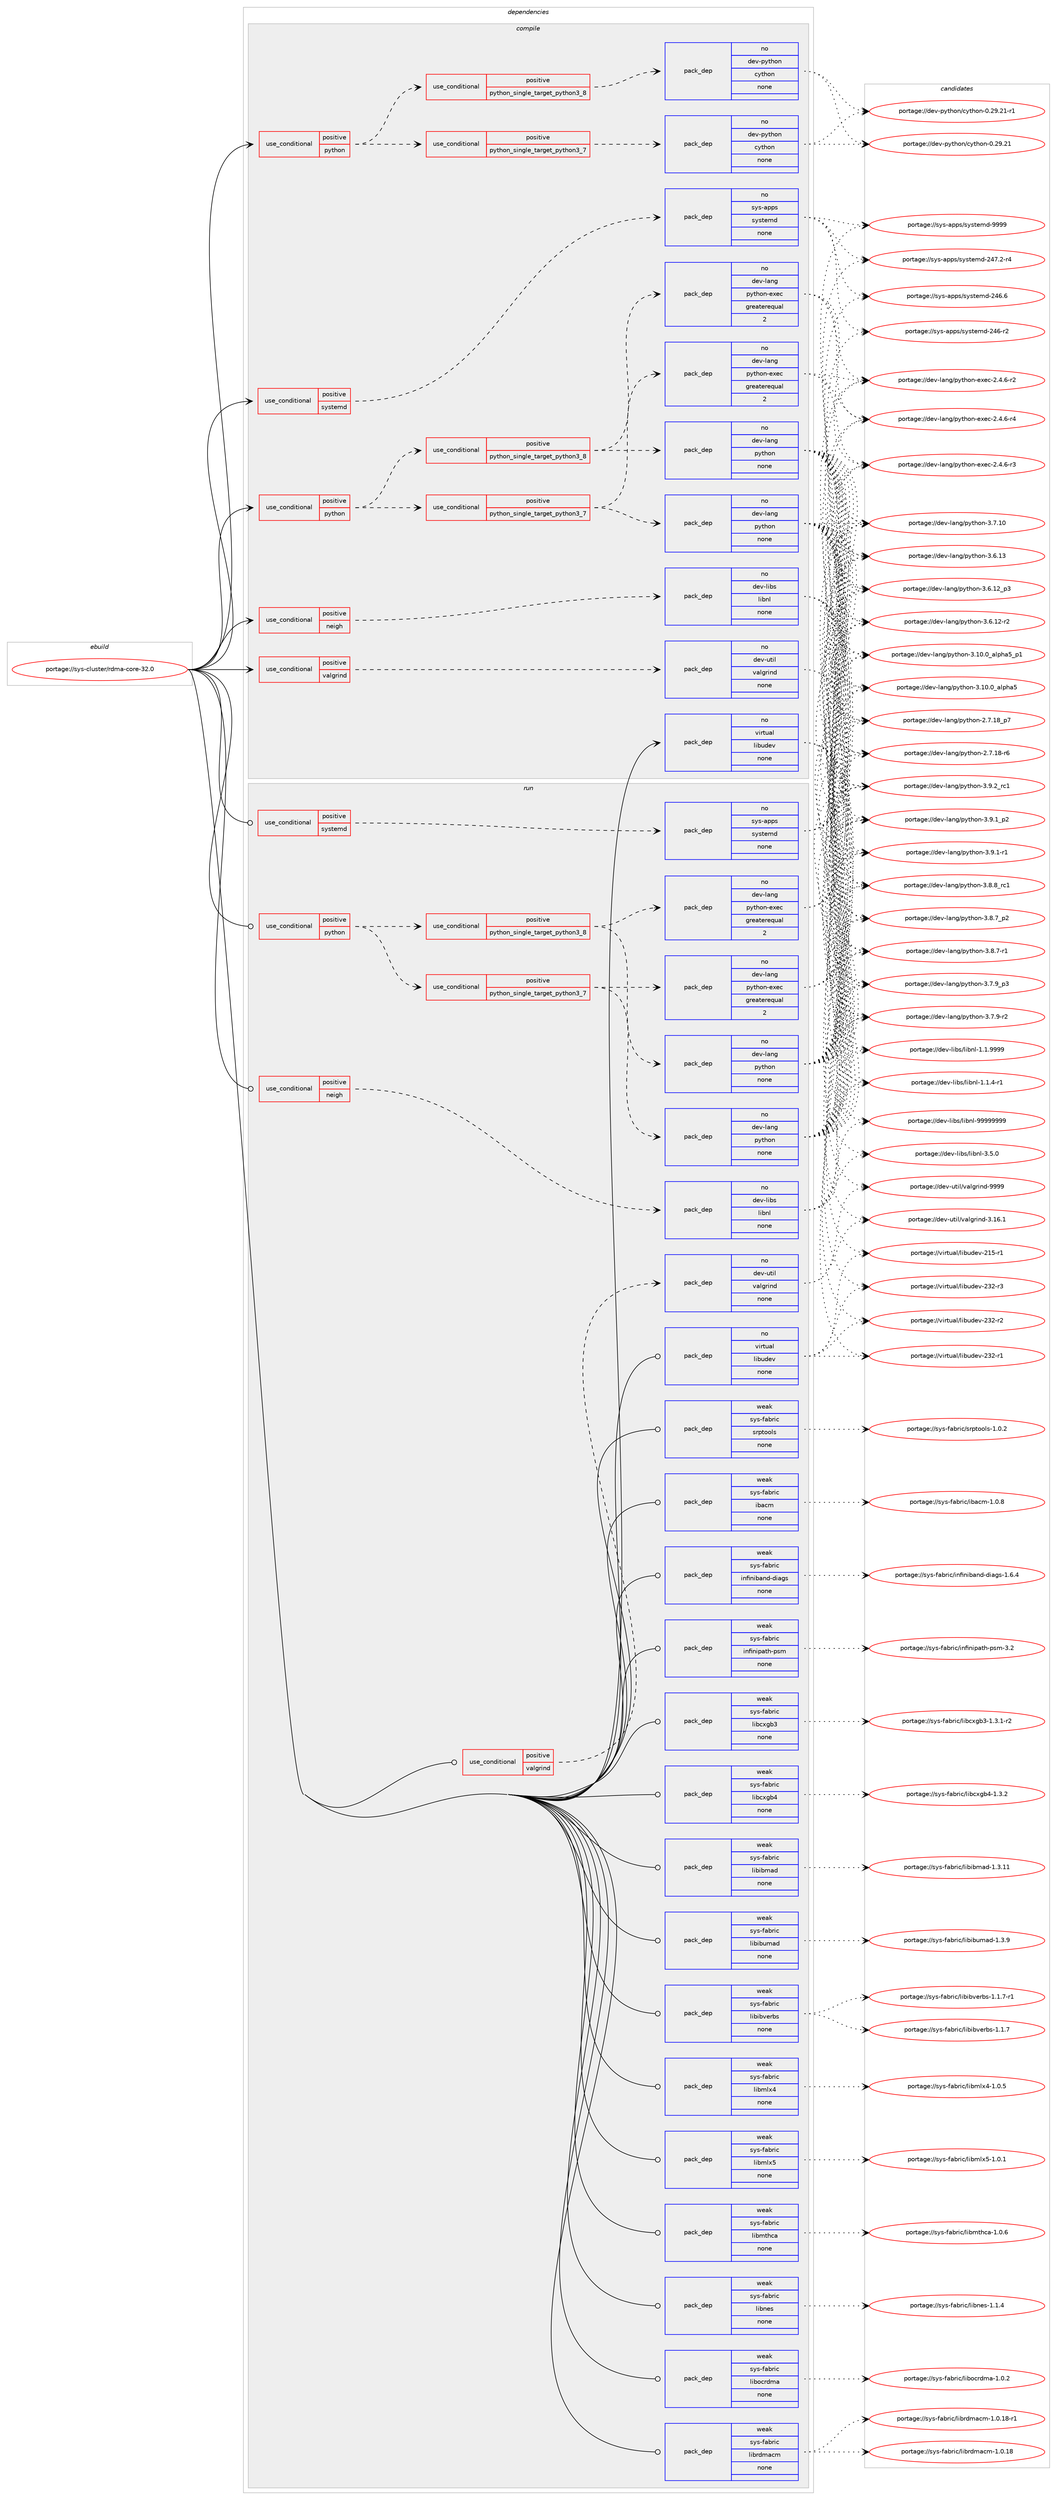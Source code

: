 digraph prolog {

# *************
# Graph options
# *************

newrank=true;
concentrate=true;
compound=true;
graph [rankdir=LR,fontname=Helvetica,fontsize=10,ranksep=1.5];#, ranksep=2.5, nodesep=0.2];
edge  [arrowhead=vee];
node  [fontname=Helvetica,fontsize=10];

# **********
# The ebuild
# **********

subgraph cluster_leftcol {
color=gray;
rank=same;
label=<<i>ebuild</i>>;
id [label="portage://sys-cluster/rdma-core-32.0", color=red, width=4, href="../sys-cluster/rdma-core-32.0.svg"];
}

# ****************
# The dependencies
# ****************

subgraph cluster_midcol {
color=gray;
label=<<i>dependencies</i>>;
subgraph cluster_compile {
fillcolor="#eeeeee";
style=filled;
label=<<i>compile</i>>;
subgraph cond1858 {
dependency6808 [label=<<TABLE BORDER="0" CELLBORDER="1" CELLSPACING="0" CELLPADDING="4"><TR><TD ROWSPAN="3" CELLPADDING="10">use_conditional</TD></TR><TR><TD>positive</TD></TR><TR><TD>neigh</TD></TR></TABLE>>, shape=none, color=red];
subgraph pack4874 {
dependency6809 [label=<<TABLE BORDER="0" CELLBORDER="1" CELLSPACING="0" CELLPADDING="4" WIDTH="220"><TR><TD ROWSPAN="6" CELLPADDING="30">pack_dep</TD></TR><TR><TD WIDTH="110">no</TD></TR><TR><TD>dev-libs</TD></TR><TR><TD>libnl</TD></TR><TR><TD>none</TD></TR><TR><TD></TD></TR></TABLE>>, shape=none, color=blue];
}
dependency6808:e -> dependency6809:w [weight=20,style="dashed",arrowhead="vee"];
}
id:e -> dependency6808:w [weight=20,style="solid",arrowhead="vee"];
subgraph cond1859 {
dependency6810 [label=<<TABLE BORDER="0" CELLBORDER="1" CELLSPACING="0" CELLPADDING="4"><TR><TD ROWSPAN="3" CELLPADDING="10">use_conditional</TD></TR><TR><TD>positive</TD></TR><TR><TD>python</TD></TR></TABLE>>, shape=none, color=red];
subgraph cond1860 {
dependency6811 [label=<<TABLE BORDER="0" CELLBORDER="1" CELLSPACING="0" CELLPADDING="4"><TR><TD ROWSPAN="3" CELLPADDING="10">use_conditional</TD></TR><TR><TD>positive</TD></TR><TR><TD>python_single_target_python3_7</TD></TR></TABLE>>, shape=none, color=red];
subgraph pack4875 {
dependency6812 [label=<<TABLE BORDER="0" CELLBORDER="1" CELLSPACING="0" CELLPADDING="4" WIDTH="220"><TR><TD ROWSPAN="6" CELLPADDING="30">pack_dep</TD></TR><TR><TD WIDTH="110">no</TD></TR><TR><TD>dev-lang</TD></TR><TR><TD>python</TD></TR><TR><TD>none</TD></TR><TR><TD></TD></TR></TABLE>>, shape=none, color=blue];
}
dependency6811:e -> dependency6812:w [weight=20,style="dashed",arrowhead="vee"];
subgraph pack4876 {
dependency6813 [label=<<TABLE BORDER="0" CELLBORDER="1" CELLSPACING="0" CELLPADDING="4" WIDTH="220"><TR><TD ROWSPAN="6" CELLPADDING="30">pack_dep</TD></TR><TR><TD WIDTH="110">no</TD></TR><TR><TD>dev-lang</TD></TR><TR><TD>python-exec</TD></TR><TR><TD>greaterequal</TD></TR><TR><TD>2</TD></TR></TABLE>>, shape=none, color=blue];
}
dependency6811:e -> dependency6813:w [weight=20,style="dashed",arrowhead="vee"];
}
dependency6810:e -> dependency6811:w [weight=20,style="dashed",arrowhead="vee"];
subgraph cond1861 {
dependency6814 [label=<<TABLE BORDER="0" CELLBORDER="1" CELLSPACING="0" CELLPADDING="4"><TR><TD ROWSPAN="3" CELLPADDING="10">use_conditional</TD></TR><TR><TD>positive</TD></TR><TR><TD>python_single_target_python3_8</TD></TR></TABLE>>, shape=none, color=red];
subgraph pack4877 {
dependency6815 [label=<<TABLE BORDER="0" CELLBORDER="1" CELLSPACING="0" CELLPADDING="4" WIDTH="220"><TR><TD ROWSPAN="6" CELLPADDING="30">pack_dep</TD></TR><TR><TD WIDTH="110">no</TD></TR><TR><TD>dev-lang</TD></TR><TR><TD>python</TD></TR><TR><TD>none</TD></TR><TR><TD></TD></TR></TABLE>>, shape=none, color=blue];
}
dependency6814:e -> dependency6815:w [weight=20,style="dashed",arrowhead="vee"];
subgraph pack4878 {
dependency6816 [label=<<TABLE BORDER="0" CELLBORDER="1" CELLSPACING="0" CELLPADDING="4" WIDTH="220"><TR><TD ROWSPAN="6" CELLPADDING="30">pack_dep</TD></TR><TR><TD WIDTH="110">no</TD></TR><TR><TD>dev-lang</TD></TR><TR><TD>python-exec</TD></TR><TR><TD>greaterequal</TD></TR><TR><TD>2</TD></TR></TABLE>>, shape=none, color=blue];
}
dependency6814:e -> dependency6816:w [weight=20,style="dashed",arrowhead="vee"];
}
dependency6810:e -> dependency6814:w [weight=20,style="dashed",arrowhead="vee"];
}
id:e -> dependency6810:w [weight=20,style="solid",arrowhead="vee"];
subgraph cond1862 {
dependency6817 [label=<<TABLE BORDER="0" CELLBORDER="1" CELLSPACING="0" CELLPADDING="4"><TR><TD ROWSPAN="3" CELLPADDING="10">use_conditional</TD></TR><TR><TD>positive</TD></TR><TR><TD>python</TD></TR></TABLE>>, shape=none, color=red];
subgraph cond1863 {
dependency6818 [label=<<TABLE BORDER="0" CELLBORDER="1" CELLSPACING="0" CELLPADDING="4"><TR><TD ROWSPAN="3" CELLPADDING="10">use_conditional</TD></TR><TR><TD>positive</TD></TR><TR><TD>python_single_target_python3_7</TD></TR></TABLE>>, shape=none, color=red];
subgraph pack4879 {
dependency6819 [label=<<TABLE BORDER="0" CELLBORDER="1" CELLSPACING="0" CELLPADDING="4" WIDTH="220"><TR><TD ROWSPAN="6" CELLPADDING="30">pack_dep</TD></TR><TR><TD WIDTH="110">no</TD></TR><TR><TD>dev-python</TD></TR><TR><TD>cython</TD></TR><TR><TD>none</TD></TR><TR><TD></TD></TR></TABLE>>, shape=none, color=blue];
}
dependency6818:e -> dependency6819:w [weight=20,style="dashed",arrowhead="vee"];
}
dependency6817:e -> dependency6818:w [weight=20,style="dashed",arrowhead="vee"];
subgraph cond1864 {
dependency6820 [label=<<TABLE BORDER="0" CELLBORDER="1" CELLSPACING="0" CELLPADDING="4"><TR><TD ROWSPAN="3" CELLPADDING="10">use_conditional</TD></TR><TR><TD>positive</TD></TR><TR><TD>python_single_target_python3_8</TD></TR></TABLE>>, shape=none, color=red];
subgraph pack4880 {
dependency6821 [label=<<TABLE BORDER="0" CELLBORDER="1" CELLSPACING="0" CELLPADDING="4" WIDTH="220"><TR><TD ROWSPAN="6" CELLPADDING="30">pack_dep</TD></TR><TR><TD WIDTH="110">no</TD></TR><TR><TD>dev-python</TD></TR><TR><TD>cython</TD></TR><TR><TD>none</TD></TR><TR><TD></TD></TR></TABLE>>, shape=none, color=blue];
}
dependency6820:e -> dependency6821:w [weight=20,style="dashed",arrowhead="vee"];
}
dependency6817:e -> dependency6820:w [weight=20,style="dashed",arrowhead="vee"];
}
id:e -> dependency6817:w [weight=20,style="solid",arrowhead="vee"];
subgraph cond1865 {
dependency6822 [label=<<TABLE BORDER="0" CELLBORDER="1" CELLSPACING="0" CELLPADDING="4"><TR><TD ROWSPAN="3" CELLPADDING="10">use_conditional</TD></TR><TR><TD>positive</TD></TR><TR><TD>systemd</TD></TR></TABLE>>, shape=none, color=red];
subgraph pack4881 {
dependency6823 [label=<<TABLE BORDER="0" CELLBORDER="1" CELLSPACING="0" CELLPADDING="4" WIDTH="220"><TR><TD ROWSPAN="6" CELLPADDING="30">pack_dep</TD></TR><TR><TD WIDTH="110">no</TD></TR><TR><TD>sys-apps</TD></TR><TR><TD>systemd</TD></TR><TR><TD>none</TD></TR><TR><TD></TD></TR></TABLE>>, shape=none, color=blue];
}
dependency6822:e -> dependency6823:w [weight=20,style="dashed",arrowhead="vee"];
}
id:e -> dependency6822:w [weight=20,style="solid",arrowhead="vee"];
subgraph cond1866 {
dependency6824 [label=<<TABLE BORDER="0" CELLBORDER="1" CELLSPACING="0" CELLPADDING="4"><TR><TD ROWSPAN="3" CELLPADDING="10">use_conditional</TD></TR><TR><TD>positive</TD></TR><TR><TD>valgrind</TD></TR></TABLE>>, shape=none, color=red];
subgraph pack4882 {
dependency6825 [label=<<TABLE BORDER="0" CELLBORDER="1" CELLSPACING="0" CELLPADDING="4" WIDTH="220"><TR><TD ROWSPAN="6" CELLPADDING="30">pack_dep</TD></TR><TR><TD WIDTH="110">no</TD></TR><TR><TD>dev-util</TD></TR><TR><TD>valgrind</TD></TR><TR><TD>none</TD></TR><TR><TD></TD></TR></TABLE>>, shape=none, color=blue];
}
dependency6824:e -> dependency6825:w [weight=20,style="dashed",arrowhead="vee"];
}
id:e -> dependency6824:w [weight=20,style="solid",arrowhead="vee"];
subgraph pack4883 {
dependency6826 [label=<<TABLE BORDER="0" CELLBORDER="1" CELLSPACING="0" CELLPADDING="4" WIDTH="220"><TR><TD ROWSPAN="6" CELLPADDING="30">pack_dep</TD></TR><TR><TD WIDTH="110">no</TD></TR><TR><TD>virtual</TD></TR><TR><TD>libudev</TD></TR><TR><TD>none</TD></TR><TR><TD></TD></TR></TABLE>>, shape=none, color=blue];
}
id:e -> dependency6826:w [weight=20,style="solid",arrowhead="vee"];
}
subgraph cluster_compileandrun {
fillcolor="#eeeeee";
style=filled;
label=<<i>compile and run</i>>;
}
subgraph cluster_run {
fillcolor="#eeeeee";
style=filled;
label=<<i>run</i>>;
subgraph cond1867 {
dependency6827 [label=<<TABLE BORDER="0" CELLBORDER="1" CELLSPACING="0" CELLPADDING="4"><TR><TD ROWSPAN="3" CELLPADDING="10">use_conditional</TD></TR><TR><TD>positive</TD></TR><TR><TD>neigh</TD></TR></TABLE>>, shape=none, color=red];
subgraph pack4884 {
dependency6828 [label=<<TABLE BORDER="0" CELLBORDER="1" CELLSPACING="0" CELLPADDING="4" WIDTH="220"><TR><TD ROWSPAN="6" CELLPADDING="30">pack_dep</TD></TR><TR><TD WIDTH="110">no</TD></TR><TR><TD>dev-libs</TD></TR><TR><TD>libnl</TD></TR><TR><TD>none</TD></TR><TR><TD></TD></TR></TABLE>>, shape=none, color=blue];
}
dependency6827:e -> dependency6828:w [weight=20,style="dashed",arrowhead="vee"];
}
id:e -> dependency6827:w [weight=20,style="solid",arrowhead="odot"];
subgraph cond1868 {
dependency6829 [label=<<TABLE BORDER="0" CELLBORDER="1" CELLSPACING="0" CELLPADDING="4"><TR><TD ROWSPAN="3" CELLPADDING="10">use_conditional</TD></TR><TR><TD>positive</TD></TR><TR><TD>python</TD></TR></TABLE>>, shape=none, color=red];
subgraph cond1869 {
dependency6830 [label=<<TABLE BORDER="0" CELLBORDER="1" CELLSPACING="0" CELLPADDING="4"><TR><TD ROWSPAN="3" CELLPADDING="10">use_conditional</TD></TR><TR><TD>positive</TD></TR><TR><TD>python_single_target_python3_7</TD></TR></TABLE>>, shape=none, color=red];
subgraph pack4885 {
dependency6831 [label=<<TABLE BORDER="0" CELLBORDER="1" CELLSPACING="0" CELLPADDING="4" WIDTH="220"><TR><TD ROWSPAN="6" CELLPADDING="30">pack_dep</TD></TR><TR><TD WIDTH="110">no</TD></TR><TR><TD>dev-lang</TD></TR><TR><TD>python</TD></TR><TR><TD>none</TD></TR><TR><TD></TD></TR></TABLE>>, shape=none, color=blue];
}
dependency6830:e -> dependency6831:w [weight=20,style="dashed",arrowhead="vee"];
subgraph pack4886 {
dependency6832 [label=<<TABLE BORDER="0" CELLBORDER="1" CELLSPACING="0" CELLPADDING="4" WIDTH="220"><TR><TD ROWSPAN="6" CELLPADDING="30">pack_dep</TD></TR><TR><TD WIDTH="110">no</TD></TR><TR><TD>dev-lang</TD></TR><TR><TD>python-exec</TD></TR><TR><TD>greaterequal</TD></TR><TR><TD>2</TD></TR></TABLE>>, shape=none, color=blue];
}
dependency6830:e -> dependency6832:w [weight=20,style="dashed",arrowhead="vee"];
}
dependency6829:e -> dependency6830:w [weight=20,style="dashed",arrowhead="vee"];
subgraph cond1870 {
dependency6833 [label=<<TABLE BORDER="0" CELLBORDER="1" CELLSPACING="0" CELLPADDING="4"><TR><TD ROWSPAN="3" CELLPADDING="10">use_conditional</TD></TR><TR><TD>positive</TD></TR><TR><TD>python_single_target_python3_8</TD></TR></TABLE>>, shape=none, color=red];
subgraph pack4887 {
dependency6834 [label=<<TABLE BORDER="0" CELLBORDER="1" CELLSPACING="0" CELLPADDING="4" WIDTH="220"><TR><TD ROWSPAN="6" CELLPADDING="30">pack_dep</TD></TR><TR><TD WIDTH="110">no</TD></TR><TR><TD>dev-lang</TD></TR><TR><TD>python</TD></TR><TR><TD>none</TD></TR><TR><TD></TD></TR></TABLE>>, shape=none, color=blue];
}
dependency6833:e -> dependency6834:w [weight=20,style="dashed",arrowhead="vee"];
subgraph pack4888 {
dependency6835 [label=<<TABLE BORDER="0" CELLBORDER="1" CELLSPACING="0" CELLPADDING="4" WIDTH="220"><TR><TD ROWSPAN="6" CELLPADDING="30">pack_dep</TD></TR><TR><TD WIDTH="110">no</TD></TR><TR><TD>dev-lang</TD></TR><TR><TD>python-exec</TD></TR><TR><TD>greaterequal</TD></TR><TR><TD>2</TD></TR></TABLE>>, shape=none, color=blue];
}
dependency6833:e -> dependency6835:w [weight=20,style="dashed",arrowhead="vee"];
}
dependency6829:e -> dependency6833:w [weight=20,style="dashed",arrowhead="vee"];
}
id:e -> dependency6829:w [weight=20,style="solid",arrowhead="odot"];
subgraph cond1871 {
dependency6836 [label=<<TABLE BORDER="0" CELLBORDER="1" CELLSPACING="0" CELLPADDING="4"><TR><TD ROWSPAN="3" CELLPADDING="10">use_conditional</TD></TR><TR><TD>positive</TD></TR><TR><TD>systemd</TD></TR></TABLE>>, shape=none, color=red];
subgraph pack4889 {
dependency6837 [label=<<TABLE BORDER="0" CELLBORDER="1" CELLSPACING="0" CELLPADDING="4" WIDTH="220"><TR><TD ROWSPAN="6" CELLPADDING="30">pack_dep</TD></TR><TR><TD WIDTH="110">no</TD></TR><TR><TD>sys-apps</TD></TR><TR><TD>systemd</TD></TR><TR><TD>none</TD></TR><TR><TD></TD></TR></TABLE>>, shape=none, color=blue];
}
dependency6836:e -> dependency6837:w [weight=20,style="dashed",arrowhead="vee"];
}
id:e -> dependency6836:w [weight=20,style="solid",arrowhead="odot"];
subgraph cond1872 {
dependency6838 [label=<<TABLE BORDER="0" CELLBORDER="1" CELLSPACING="0" CELLPADDING="4"><TR><TD ROWSPAN="3" CELLPADDING="10">use_conditional</TD></TR><TR><TD>positive</TD></TR><TR><TD>valgrind</TD></TR></TABLE>>, shape=none, color=red];
subgraph pack4890 {
dependency6839 [label=<<TABLE BORDER="0" CELLBORDER="1" CELLSPACING="0" CELLPADDING="4" WIDTH="220"><TR><TD ROWSPAN="6" CELLPADDING="30">pack_dep</TD></TR><TR><TD WIDTH="110">no</TD></TR><TR><TD>dev-util</TD></TR><TR><TD>valgrind</TD></TR><TR><TD>none</TD></TR><TR><TD></TD></TR></TABLE>>, shape=none, color=blue];
}
dependency6838:e -> dependency6839:w [weight=20,style="dashed",arrowhead="vee"];
}
id:e -> dependency6838:w [weight=20,style="solid",arrowhead="odot"];
subgraph pack4891 {
dependency6840 [label=<<TABLE BORDER="0" CELLBORDER="1" CELLSPACING="0" CELLPADDING="4" WIDTH="220"><TR><TD ROWSPAN="6" CELLPADDING="30">pack_dep</TD></TR><TR><TD WIDTH="110">no</TD></TR><TR><TD>virtual</TD></TR><TR><TD>libudev</TD></TR><TR><TD>none</TD></TR><TR><TD></TD></TR></TABLE>>, shape=none, color=blue];
}
id:e -> dependency6840:w [weight=20,style="solid",arrowhead="odot"];
subgraph pack4892 {
dependency6841 [label=<<TABLE BORDER="0" CELLBORDER="1" CELLSPACING="0" CELLPADDING="4" WIDTH="220"><TR><TD ROWSPAN="6" CELLPADDING="30">pack_dep</TD></TR><TR><TD WIDTH="110">weak</TD></TR><TR><TD>sys-fabric</TD></TR><TR><TD>ibacm</TD></TR><TR><TD>none</TD></TR><TR><TD></TD></TR></TABLE>>, shape=none, color=blue];
}
id:e -> dependency6841:w [weight=20,style="solid",arrowhead="odot"];
subgraph pack4893 {
dependency6842 [label=<<TABLE BORDER="0" CELLBORDER="1" CELLSPACING="0" CELLPADDING="4" WIDTH="220"><TR><TD ROWSPAN="6" CELLPADDING="30">pack_dep</TD></TR><TR><TD WIDTH="110">weak</TD></TR><TR><TD>sys-fabric</TD></TR><TR><TD>infiniband-diags</TD></TR><TR><TD>none</TD></TR><TR><TD></TD></TR></TABLE>>, shape=none, color=blue];
}
id:e -> dependency6842:w [weight=20,style="solid",arrowhead="odot"];
subgraph pack4894 {
dependency6843 [label=<<TABLE BORDER="0" CELLBORDER="1" CELLSPACING="0" CELLPADDING="4" WIDTH="220"><TR><TD ROWSPAN="6" CELLPADDING="30">pack_dep</TD></TR><TR><TD WIDTH="110">weak</TD></TR><TR><TD>sys-fabric</TD></TR><TR><TD>infinipath-psm</TD></TR><TR><TD>none</TD></TR><TR><TD></TD></TR></TABLE>>, shape=none, color=blue];
}
id:e -> dependency6843:w [weight=20,style="solid",arrowhead="odot"];
subgraph pack4895 {
dependency6844 [label=<<TABLE BORDER="0" CELLBORDER="1" CELLSPACING="0" CELLPADDING="4" WIDTH="220"><TR><TD ROWSPAN="6" CELLPADDING="30">pack_dep</TD></TR><TR><TD WIDTH="110">weak</TD></TR><TR><TD>sys-fabric</TD></TR><TR><TD>libcxgb3</TD></TR><TR><TD>none</TD></TR><TR><TD></TD></TR></TABLE>>, shape=none, color=blue];
}
id:e -> dependency6844:w [weight=20,style="solid",arrowhead="odot"];
subgraph pack4896 {
dependency6845 [label=<<TABLE BORDER="0" CELLBORDER="1" CELLSPACING="0" CELLPADDING="4" WIDTH="220"><TR><TD ROWSPAN="6" CELLPADDING="30">pack_dep</TD></TR><TR><TD WIDTH="110">weak</TD></TR><TR><TD>sys-fabric</TD></TR><TR><TD>libcxgb4</TD></TR><TR><TD>none</TD></TR><TR><TD></TD></TR></TABLE>>, shape=none, color=blue];
}
id:e -> dependency6845:w [weight=20,style="solid",arrowhead="odot"];
subgraph pack4897 {
dependency6846 [label=<<TABLE BORDER="0" CELLBORDER="1" CELLSPACING="0" CELLPADDING="4" WIDTH="220"><TR><TD ROWSPAN="6" CELLPADDING="30">pack_dep</TD></TR><TR><TD WIDTH="110">weak</TD></TR><TR><TD>sys-fabric</TD></TR><TR><TD>libibmad</TD></TR><TR><TD>none</TD></TR><TR><TD></TD></TR></TABLE>>, shape=none, color=blue];
}
id:e -> dependency6846:w [weight=20,style="solid",arrowhead="odot"];
subgraph pack4898 {
dependency6847 [label=<<TABLE BORDER="0" CELLBORDER="1" CELLSPACING="0" CELLPADDING="4" WIDTH="220"><TR><TD ROWSPAN="6" CELLPADDING="30">pack_dep</TD></TR><TR><TD WIDTH="110">weak</TD></TR><TR><TD>sys-fabric</TD></TR><TR><TD>libibumad</TD></TR><TR><TD>none</TD></TR><TR><TD></TD></TR></TABLE>>, shape=none, color=blue];
}
id:e -> dependency6847:w [weight=20,style="solid",arrowhead="odot"];
subgraph pack4899 {
dependency6848 [label=<<TABLE BORDER="0" CELLBORDER="1" CELLSPACING="0" CELLPADDING="4" WIDTH="220"><TR><TD ROWSPAN="6" CELLPADDING="30">pack_dep</TD></TR><TR><TD WIDTH="110">weak</TD></TR><TR><TD>sys-fabric</TD></TR><TR><TD>libibverbs</TD></TR><TR><TD>none</TD></TR><TR><TD></TD></TR></TABLE>>, shape=none, color=blue];
}
id:e -> dependency6848:w [weight=20,style="solid",arrowhead="odot"];
subgraph pack4900 {
dependency6849 [label=<<TABLE BORDER="0" CELLBORDER="1" CELLSPACING="0" CELLPADDING="4" WIDTH="220"><TR><TD ROWSPAN="6" CELLPADDING="30">pack_dep</TD></TR><TR><TD WIDTH="110">weak</TD></TR><TR><TD>sys-fabric</TD></TR><TR><TD>libmlx4</TD></TR><TR><TD>none</TD></TR><TR><TD></TD></TR></TABLE>>, shape=none, color=blue];
}
id:e -> dependency6849:w [weight=20,style="solid",arrowhead="odot"];
subgraph pack4901 {
dependency6850 [label=<<TABLE BORDER="0" CELLBORDER="1" CELLSPACING="0" CELLPADDING="4" WIDTH="220"><TR><TD ROWSPAN="6" CELLPADDING="30">pack_dep</TD></TR><TR><TD WIDTH="110">weak</TD></TR><TR><TD>sys-fabric</TD></TR><TR><TD>libmlx5</TD></TR><TR><TD>none</TD></TR><TR><TD></TD></TR></TABLE>>, shape=none, color=blue];
}
id:e -> dependency6850:w [weight=20,style="solid",arrowhead="odot"];
subgraph pack4902 {
dependency6851 [label=<<TABLE BORDER="0" CELLBORDER="1" CELLSPACING="0" CELLPADDING="4" WIDTH="220"><TR><TD ROWSPAN="6" CELLPADDING="30">pack_dep</TD></TR><TR><TD WIDTH="110">weak</TD></TR><TR><TD>sys-fabric</TD></TR><TR><TD>libmthca</TD></TR><TR><TD>none</TD></TR><TR><TD></TD></TR></TABLE>>, shape=none, color=blue];
}
id:e -> dependency6851:w [weight=20,style="solid",arrowhead="odot"];
subgraph pack4903 {
dependency6852 [label=<<TABLE BORDER="0" CELLBORDER="1" CELLSPACING="0" CELLPADDING="4" WIDTH="220"><TR><TD ROWSPAN="6" CELLPADDING="30">pack_dep</TD></TR><TR><TD WIDTH="110">weak</TD></TR><TR><TD>sys-fabric</TD></TR><TR><TD>libnes</TD></TR><TR><TD>none</TD></TR><TR><TD></TD></TR></TABLE>>, shape=none, color=blue];
}
id:e -> dependency6852:w [weight=20,style="solid",arrowhead="odot"];
subgraph pack4904 {
dependency6853 [label=<<TABLE BORDER="0" CELLBORDER="1" CELLSPACING="0" CELLPADDING="4" WIDTH="220"><TR><TD ROWSPAN="6" CELLPADDING="30">pack_dep</TD></TR><TR><TD WIDTH="110">weak</TD></TR><TR><TD>sys-fabric</TD></TR><TR><TD>libocrdma</TD></TR><TR><TD>none</TD></TR><TR><TD></TD></TR></TABLE>>, shape=none, color=blue];
}
id:e -> dependency6853:w [weight=20,style="solid",arrowhead="odot"];
subgraph pack4905 {
dependency6854 [label=<<TABLE BORDER="0" CELLBORDER="1" CELLSPACING="0" CELLPADDING="4" WIDTH="220"><TR><TD ROWSPAN="6" CELLPADDING="30">pack_dep</TD></TR><TR><TD WIDTH="110">weak</TD></TR><TR><TD>sys-fabric</TD></TR><TR><TD>librdmacm</TD></TR><TR><TD>none</TD></TR><TR><TD></TD></TR></TABLE>>, shape=none, color=blue];
}
id:e -> dependency6854:w [weight=20,style="solid",arrowhead="odot"];
subgraph pack4906 {
dependency6855 [label=<<TABLE BORDER="0" CELLBORDER="1" CELLSPACING="0" CELLPADDING="4" WIDTH="220"><TR><TD ROWSPAN="6" CELLPADDING="30">pack_dep</TD></TR><TR><TD WIDTH="110">weak</TD></TR><TR><TD>sys-fabric</TD></TR><TR><TD>srptools</TD></TR><TR><TD>none</TD></TR><TR><TD></TD></TR></TABLE>>, shape=none, color=blue];
}
id:e -> dependency6855:w [weight=20,style="solid",arrowhead="odot"];
}
}

# **************
# The candidates
# **************

subgraph cluster_choices {
rank=same;
color=gray;
label=<<i>candidates</i>>;

subgraph choice4874 {
color=black;
nodesep=1;
choice10010111845108105981154710810598110108455757575757575757 [label="portage://dev-libs/libnl-99999999", color=red, width=4,href="../dev-libs/libnl-99999999.svg"];
choice10010111845108105981154710810598110108455146534648 [label="portage://dev-libs/libnl-3.5.0", color=red, width=4,href="../dev-libs/libnl-3.5.0.svg"];
choice10010111845108105981154710810598110108454946494657575757 [label="portage://dev-libs/libnl-1.1.9999", color=red, width=4,href="../dev-libs/libnl-1.1.9999.svg"];
choice100101118451081059811547108105981101084549464946524511449 [label="portage://dev-libs/libnl-1.1.4-r1", color=red, width=4,href="../dev-libs/libnl-1.1.4-r1.svg"];
dependency6809:e -> choice10010111845108105981154710810598110108455757575757575757:w [style=dotted,weight="100"];
dependency6809:e -> choice10010111845108105981154710810598110108455146534648:w [style=dotted,weight="100"];
dependency6809:e -> choice10010111845108105981154710810598110108454946494657575757:w [style=dotted,weight="100"];
dependency6809:e -> choice100101118451081059811547108105981101084549464946524511449:w [style=dotted,weight="100"];
}
subgraph choice4875 {
color=black;
nodesep=1;
choice100101118451089711010347112121116104111110455146574650951149949 [label="portage://dev-lang/python-3.9.2_rc1", color=red, width=4,href="../dev-lang/python-3.9.2_rc1.svg"];
choice1001011184510897110103471121211161041111104551465746499511250 [label="portage://dev-lang/python-3.9.1_p2", color=red, width=4,href="../dev-lang/python-3.9.1_p2.svg"];
choice1001011184510897110103471121211161041111104551465746494511449 [label="portage://dev-lang/python-3.9.1-r1", color=red, width=4,href="../dev-lang/python-3.9.1-r1.svg"];
choice100101118451089711010347112121116104111110455146564656951149949 [label="portage://dev-lang/python-3.8.8_rc1", color=red, width=4,href="../dev-lang/python-3.8.8_rc1.svg"];
choice1001011184510897110103471121211161041111104551465646559511250 [label="portage://dev-lang/python-3.8.7_p2", color=red, width=4,href="../dev-lang/python-3.8.7_p2.svg"];
choice1001011184510897110103471121211161041111104551465646554511449 [label="portage://dev-lang/python-3.8.7-r1", color=red, width=4,href="../dev-lang/python-3.8.7-r1.svg"];
choice1001011184510897110103471121211161041111104551465546579511251 [label="portage://dev-lang/python-3.7.9_p3", color=red, width=4,href="../dev-lang/python-3.7.9_p3.svg"];
choice1001011184510897110103471121211161041111104551465546574511450 [label="portage://dev-lang/python-3.7.9-r2", color=red, width=4,href="../dev-lang/python-3.7.9-r2.svg"];
choice10010111845108971101034711212111610411111045514655464948 [label="portage://dev-lang/python-3.7.10", color=red, width=4,href="../dev-lang/python-3.7.10.svg"];
choice10010111845108971101034711212111610411111045514654464951 [label="portage://dev-lang/python-3.6.13", color=red, width=4,href="../dev-lang/python-3.6.13.svg"];
choice100101118451089711010347112121116104111110455146544649509511251 [label="portage://dev-lang/python-3.6.12_p3", color=red, width=4,href="../dev-lang/python-3.6.12_p3.svg"];
choice100101118451089711010347112121116104111110455146544649504511450 [label="portage://dev-lang/python-3.6.12-r2", color=red, width=4,href="../dev-lang/python-3.6.12-r2.svg"];
choice10010111845108971101034711212111610411111045514649484648959710811210497539511249 [label="portage://dev-lang/python-3.10.0_alpha5_p1", color=red, width=4,href="../dev-lang/python-3.10.0_alpha5_p1.svg"];
choice1001011184510897110103471121211161041111104551464948464895971081121049753 [label="portage://dev-lang/python-3.10.0_alpha5", color=red, width=4,href="../dev-lang/python-3.10.0_alpha5.svg"];
choice100101118451089711010347112121116104111110455046554649569511255 [label="portage://dev-lang/python-2.7.18_p7", color=red, width=4,href="../dev-lang/python-2.7.18_p7.svg"];
choice100101118451089711010347112121116104111110455046554649564511454 [label="portage://dev-lang/python-2.7.18-r6", color=red, width=4,href="../dev-lang/python-2.7.18-r6.svg"];
dependency6812:e -> choice100101118451089711010347112121116104111110455146574650951149949:w [style=dotted,weight="100"];
dependency6812:e -> choice1001011184510897110103471121211161041111104551465746499511250:w [style=dotted,weight="100"];
dependency6812:e -> choice1001011184510897110103471121211161041111104551465746494511449:w [style=dotted,weight="100"];
dependency6812:e -> choice100101118451089711010347112121116104111110455146564656951149949:w [style=dotted,weight="100"];
dependency6812:e -> choice1001011184510897110103471121211161041111104551465646559511250:w [style=dotted,weight="100"];
dependency6812:e -> choice1001011184510897110103471121211161041111104551465646554511449:w [style=dotted,weight="100"];
dependency6812:e -> choice1001011184510897110103471121211161041111104551465546579511251:w [style=dotted,weight="100"];
dependency6812:e -> choice1001011184510897110103471121211161041111104551465546574511450:w [style=dotted,weight="100"];
dependency6812:e -> choice10010111845108971101034711212111610411111045514655464948:w [style=dotted,weight="100"];
dependency6812:e -> choice10010111845108971101034711212111610411111045514654464951:w [style=dotted,weight="100"];
dependency6812:e -> choice100101118451089711010347112121116104111110455146544649509511251:w [style=dotted,weight="100"];
dependency6812:e -> choice100101118451089711010347112121116104111110455146544649504511450:w [style=dotted,weight="100"];
dependency6812:e -> choice10010111845108971101034711212111610411111045514649484648959710811210497539511249:w [style=dotted,weight="100"];
dependency6812:e -> choice1001011184510897110103471121211161041111104551464948464895971081121049753:w [style=dotted,weight="100"];
dependency6812:e -> choice100101118451089711010347112121116104111110455046554649569511255:w [style=dotted,weight="100"];
dependency6812:e -> choice100101118451089711010347112121116104111110455046554649564511454:w [style=dotted,weight="100"];
}
subgraph choice4876 {
color=black;
nodesep=1;
choice10010111845108971101034711212111610411111045101120101994550465246544511452 [label="portage://dev-lang/python-exec-2.4.6-r4", color=red, width=4,href="../dev-lang/python-exec-2.4.6-r4.svg"];
choice10010111845108971101034711212111610411111045101120101994550465246544511451 [label="portage://dev-lang/python-exec-2.4.6-r3", color=red, width=4,href="../dev-lang/python-exec-2.4.6-r3.svg"];
choice10010111845108971101034711212111610411111045101120101994550465246544511450 [label="portage://dev-lang/python-exec-2.4.6-r2", color=red, width=4,href="../dev-lang/python-exec-2.4.6-r2.svg"];
dependency6813:e -> choice10010111845108971101034711212111610411111045101120101994550465246544511452:w [style=dotted,weight="100"];
dependency6813:e -> choice10010111845108971101034711212111610411111045101120101994550465246544511451:w [style=dotted,weight="100"];
dependency6813:e -> choice10010111845108971101034711212111610411111045101120101994550465246544511450:w [style=dotted,weight="100"];
}
subgraph choice4877 {
color=black;
nodesep=1;
choice100101118451089711010347112121116104111110455146574650951149949 [label="portage://dev-lang/python-3.9.2_rc1", color=red, width=4,href="../dev-lang/python-3.9.2_rc1.svg"];
choice1001011184510897110103471121211161041111104551465746499511250 [label="portage://dev-lang/python-3.9.1_p2", color=red, width=4,href="../dev-lang/python-3.9.1_p2.svg"];
choice1001011184510897110103471121211161041111104551465746494511449 [label="portage://dev-lang/python-3.9.1-r1", color=red, width=4,href="../dev-lang/python-3.9.1-r1.svg"];
choice100101118451089711010347112121116104111110455146564656951149949 [label="portage://dev-lang/python-3.8.8_rc1", color=red, width=4,href="../dev-lang/python-3.8.8_rc1.svg"];
choice1001011184510897110103471121211161041111104551465646559511250 [label="portage://dev-lang/python-3.8.7_p2", color=red, width=4,href="../dev-lang/python-3.8.7_p2.svg"];
choice1001011184510897110103471121211161041111104551465646554511449 [label="portage://dev-lang/python-3.8.7-r1", color=red, width=4,href="../dev-lang/python-3.8.7-r1.svg"];
choice1001011184510897110103471121211161041111104551465546579511251 [label="portage://dev-lang/python-3.7.9_p3", color=red, width=4,href="../dev-lang/python-3.7.9_p3.svg"];
choice1001011184510897110103471121211161041111104551465546574511450 [label="portage://dev-lang/python-3.7.9-r2", color=red, width=4,href="../dev-lang/python-3.7.9-r2.svg"];
choice10010111845108971101034711212111610411111045514655464948 [label="portage://dev-lang/python-3.7.10", color=red, width=4,href="../dev-lang/python-3.7.10.svg"];
choice10010111845108971101034711212111610411111045514654464951 [label="portage://dev-lang/python-3.6.13", color=red, width=4,href="../dev-lang/python-3.6.13.svg"];
choice100101118451089711010347112121116104111110455146544649509511251 [label="portage://dev-lang/python-3.6.12_p3", color=red, width=4,href="../dev-lang/python-3.6.12_p3.svg"];
choice100101118451089711010347112121116104111110455146544649504511450 [label="portage://dev-lang/python-3.6.12-r2", color=red, width=4,href="../dev-lang/python-3.6.12-r2.svg"];
choice10010111845108971101034711212111610411111045514649484648959710811210497539511249 [label="portage://dev-lang/python-3.10.0_alpha5_p1", color=red, width=4,href="../dev-lang/python-3.10.0_alpha5_p1.svg"];
choice1001011184510897110103471121211161041111104551464948464895971081121049753 [label="portage://dev-lang/python-3.10.0_alpha5", color=red, width=4,href="../dev-lang/python-3.10.0_alpha5.svg"];
choice100101118451089711010347112121116104111110455046554649569511255 [label="portage://dev-lang/python-2.7.18_p7", color=red, width=4,href="../dev-lang/python-2.7.18_p7.svg"];
choice100101118451089711010347112121116104111110455046554649564511454 [label="portage://dev-lang/python-2.7.18-r6", color=red, width=4,href="../dev-lang/python-2.7.18-r6.svg"];
dependency6815:e -> choice100101118451089711010347112121116104111110455146574650951149949:w [style=dotted,weight="100"];
dependency6815:e -> choice1001011184510897110103471121211161041111104551465746499511250:w [style=dotted,weight="100"];
dependency6815:e -> choice1001011184510897110103471121211161041111104551465746494511449:w [style=dotted,weight="100"];
dependency6815:e -> choice100101118451089711010347112121116104111110455146564656951149949:w [style=dotted,weight="100"];
dependency6815:e -> choice1001011184510897110103471121211161041111104551465646559511250:w [style=dotted,weight="100"];
dependency6815:e -> choice1001011184510897110103471121211161041111104551465646554511449:w [style=dotted,weight="100"];
dependency6815:e -> choice1001011184510897110103471121211161041111104551465546579511251:w [style=dotted,weight="100"];
dependency6815:e -> choice1001011184510897110103471121211161041111104551465546574511450:w [style=dotted,weight="100"];
dependency6815:e -> choice10010111845108971101034711212111610411111045514655464948:w [style=dotted,weight="100"];
dependency6815:e -> choice10010111845108971101034711212111610411111045514654464951:w [style=dotted,weight="100"];
dependency6815:e -> choice100101118451089711010347112121116104111110455146544649509511251:w [style=dotted,weight="100"];
dependency6815:e -> choice100101118451089711010347112121116104111110455146544649504511450:w [style=dotted,weight="100"];
dependency6815:e -> choice10010111845108971101034711212111610411111045514649484648959710811210497539511249:w [style=dotted,weight="100"];
dependency6815:e -> choice1001011184510897110103471121211161041111104551464948464895971081121049753:w [style=dotted,weight="100"];
dependency6815:e -> choice100101118451089711010347112121116104111110455046554649569511255:w [style=dotted,weight="100"];
dependency6815:e -> choice100101118451089711010347112121116104111110455046554649564511454:w [style=dotted,weight="100"];
}
subgraph choice4878 {
color=black;
nodesep=1;
choice10010111845108971101034711212111610411111045101120101994550465246544511452 [label="portage://dev-lang/python-exec-2.4.6-r4", color=red, width=4,href="../dev-lang/python-exec-2.4.6-r4.svg"];
choice10010111845108971101034711212111610411111045101120101994550465246544511451 [label="portage://dev-lang/python-exec-2.4.6-r3", color=red, width=4,href="../dev-lang/python-exec-2.4.6-r3.svg"];
choice10010111845108971101034711212111610411111045101120101994550465246544511450 [label="portage://dev-lang/python-exec-2.4.6-r2", color=red, width=4,href="../dev-lang/python-exec-2.4.6-r2.svg"];
dependency6816:e -> choice10010111845108971101034711212111610411111045101120101994550465246544511452:w [style=dotted,weight="100"];
dependency6816:e -> choice10010111845108971101034711212111610411111045101120101994550465246544511451:w [style=dotted,weight="100"];
dependency6816:e -> choice10010111845108971101034711212111610411111045101120101994550465246544511450:w [style=dotted,weight="100"];
}
subgraph choice4879 {
color=black;
nodesep=1;
choice10010111845112121116104111110479912111610411111045484650574650494511449 [label="portage://dev-python/cython-0.29.21-r1", color=red, width=4,href="../dev-python/cython-0.29.21-r1.svg"];
choice1001011184511212111610411111047991211161041111104548465057465049 [label="portage://dev-python/cython-0.29.21", color=red, width=4,href="../dev-python/cython-0.29.21.svg"];
dependency6819:e -> choice10010111845112121116104111110479912111610411111045484650574650494511449:w [style=dotted,weight="100"];
dependency6819:e -> choice1001011184511212111610411111047991211161041111104548465057465049:w [style=dotted,weight="100"];
}
subgraph choice4880 {
color=black;
nodesep=1;
choice10010111845112121116104111110479912111610411111045484650574650494511449 [label="portage://dev-python/cython-0.29.21-r1", color=red, width=4,href="../dev-python/cython-0.29.21-r1.svg"];
choice1001011184511212111610411111047991211161041111104548465057465049 [label="portage://dev-python/cython-0.29.21", color=red, width=4,href="../dev-python/cython-0.29.21.svg"];
dependency6821:e -> choice10010111845112121116104111110479912111610411111045484650574650494511449:w [style=dotted,weight="100"];
dependency6821:e -> choice1001011184511212111610411111047991211161041111104548465057465049:w [style=dotted,weight="100"];
}
subgraph choice4881 {
color=black;
nodesep=1;
choice1151211154597112112115471151211151161011091004557575757 [label="portage://sys-apps/systemd-9999", color=red, width=4,href="../sys-apps/systemd-9999.svg"];
choice1151211154597112112115471151211151161011091004550525546504511452 [label="portage://sys-apps/systemd-247.2-r4", color=red, width=4,href="../sys-apps/systemd-247.2-r4.svg"];
choice115121115459711211211547115121115116101109100455052544654 [label="portage://sys-apps/systemd-246.6", color=red, width=4,href="../sys-apps/systemd-246.6.svg"];
choice115121115459711211211547115121115116101109100455052544511450 [label="portage://sys-apps/systemd-246-r2", color=red, width=4,href="../sys-apps/systemd-246-r2.svg"];
dependency6823:e -> choice1151211154597112112115471151211151161011091004557575757:w [style=dotted,weight="100"];
dependency6823:e -> choice1151211154597112112115471151211151161011091004550525546504511452:w [style=dotted,weight="100"];
dependency6823:e -> choice115121115459711211211547115121115116101109100455052544654:w [style=dotted,weight="100"];
dependency6823:e -> choice115121115459711211211547115121115116101109100455052544511450:w [style=dotted,weight="100"];
}
subgraph choice4882 {
color=black;
nodesep=1;
choice1001011184511711610510847118971081031141051101004557575757 [label="portage://dev-util/valgrind-9999", color=red, width=4,href="../dev-util/valgrind-9999.svg"];
choice10010111845117116105108471189710810311410511010045514649544649 [label="portage://dev-util/valgrind-3.16.1", color=red, width=4,href="../dev-util/valgrind-3.16.1.svg"];
dependency6825:e -> choice1001011184511711610510847118971081031141051101004557575757:w [style=dotted,weight="100"];
dependency6825:e -> choice10010111845117116105108471189710810311410511010045514649544649:w [style=dotted,weight="100"];
}
subgraph choice4883 {
color=black;
nodesep=1;
choice118105114116117971084710810598117100101118455051504511451 [label="portage://virtual/libudev-232-r3", color=red, width=4,href="../virtual/libudev-232-r3.svg"];
choice118105114116117971084710810598117100101118455051504511450 [label="portage://virtual/libudev-232-r2", color=red, width=4,href="../virtual/libudev-232-r2.svg"];
choice118105114116117971084710810598117100101118455051504511449 [label="portage://virtual/libudev-232-r1", color=red, width=4,href="../virtual/libudev-232-r1.svg"];
choice118105114116117971084710810598117100101118455049534511449 [label="portage://virtual/libudev-215-r1", color=red, width=4,href="../virtual/libudev-215-r1.svg"];
dependency6826:e -> choice118105114116117971084710810598117100101118455051504511451:w [style=dotted,weight="100"];
dependency6826:e -> choice118105114116117971084710810598117100101118455051504511450:w [style=dotted,weight="100"];
dependency6826:e -> choice118105114116117971084710810598117100101118455051504511449:w [style=dotted,weight="100"];
dependency6826:e -> choice118105114116117971084710810598117100101118455049534511449:w [style=dotted,weight="100"];
}
subgraph choice4884 {
color=black;
nodesep=1;
choice10010111845108105981154710810598110108455757575757575757 [label="portage://dev-libs/libnl-99999999", color=red, width=4,href="../dev-libs/libnl-99999999.svg"];
choice10010111845108105981154710810598110108455146534648 [label="portage://dev-libs/libnl-3.5.0", color=red, width=4,href="../dev-libs/libnl-3.5.0.svg"];
choice10010111845108105981154710810598110108454946494657575757 [label="portage://dev-libs/libnl-1.1.9999", color=red, width=4,href="../dev-libs/libnl-1.1.9999.svg"];
choice100101118451081059811547108105981101084549464946524511449 [label="portage://dev-libs/libnl-1.1.4-r1", color=red, width=4,href="../dev-libs/libnl-1.1.4-r1.svg"];
dependency6828:e -> choice10010111845108105981154710810598110108455757575757575757:w [style=dotted,weight="100"];
dependency6828:e -> choice10010111845108105981154710810598110108455146534648:w [style=dotted,weight="100"];
dependency6828:e -> choice10010111845108105981154710810598110108454946494657575757:w [style=dotted,weight="100"];
dependency6828:e -> choice100101118451081059811547108105981101084549464946524511449:w [style=dotted,weight="100"];
}
subgraph choice4885 {
color=black;
nodesep=1;
choice100101118451089711010347112121116104111110455146574650951149949 [label="portage://dev-lang/python-3.9.2_rc1", color=red, width=4,href="../dev-lang/python-3.9.2_rc1.svg"];
choice1001011184510897110103471121211161041111104551465746499511250 [label="portage://dev-lang/python-3.9.1_p2", color=red, width=4,href="../dev-lang/python-3.9.1_p2.svg"];
choice1001011184510897110103471121211161041111104551465746494511449 [label="portage://dev-lang/python-3.9.1-r1", color=red, width=4,href="../dev-lang/python-3.9.1-r1.svg"];
choice100101118451089711010347112121116104111110455146564656951149949 [label="portage://dev-lang/python-3.8.8_rc1", color=red, width=4,href="../dev-lang/python-3.8.8_rc1.svg"];
choice1001011184510897110103471121211161041111104551465646559511250 [label="portage://dev-lang/python-3.8.7_p2", color=red, width=4,href="../dev-lang/python-3.8.7_p2.svg"];
choice1001011184510897110103471121211161041111104551465646554511449 [label="portage://dev-lang/python-3.8.7-r1", color=red, width=4,href="../dev-lang/python-3.8.7-r1.svg"];
choice1001011184510897110103471121211161041111104551465546579511251 [label="portage://dev-lang/python-3.7.9_p3", color=red, width=4,href="../dev-lang/python-3.7.9_p3.svg"];
choice1001011184510897110103471121211161041111104551465546574511450 [label="portage://dev-lang/python-3.7.9-r2", color=red, width=4,href="../dev-lang/python-3.7.9-r2.svg"];
choice10010111845108971101034711212111610411111045514655464948 [label="portage://dev-lang/python-3.7.10", color=red, width=4,href="../dev-lang/python-3.7.10.svg"];
choice10010111845108971101034711212111610411111045514654464951 [label="portage://dev-lang/python-3.6.13", color=red, width=4,href="../dev-lang/python-3.6.13.svg"];
choice100101118451089711010347112121116104111110455146544649509511251 [label="portage://dev-lang/python-3.6.12_p3", color=red, width=4,href="../dev-lang/python-3.6.12_p3.svg"];
choice100101118451089711010347112121116104111110455146544649504511450 [label="portage://dev-lang/python-3.6.12-r2", color=red, width=4,href="../dev-lang/python-3.6.12-r2.svg"];
choice10010111845108971101034711212111610411111045514649484648959710811210497539511249 [label="portage://dev-lang/python-3.10.0_alpha5_p1", color=red, width=4,href="../dev-lang/python-3.10.0_alpha5_p1.svg"];
choice1001011184510897110103471121211161041111104551464948464895971081121049753 [label="portage://dev-lang/python-3.10.0_alpha5", color=red, width=4,href="../dev-lang/python-3.10.0_alpha5.svg"];
choice100101118451089711010347112121116104111110455046554649569511255 [label="portage://dev-lang/python-2.7.18_p7", color=red, width=4,href="../dev-lang/python-2.7.18_p7.svg"];
choice100101118451089711010347112121116104111110455046554649564511454 [label="portage://dev-lang/python-2.7.18-r6", color=red, width=4,href="../dev-lang/python-2.7.18-r6.svg"];
dependency6831:e -> choice100101118451089711010347112121116104111110455146574650951149949:w [style=dotted,weight="100"];
dependency6831:e -> choice1001011184510897110103471121211161041111104551465746499511250:w [style=dotted,weight="100"];
dependency6831:e -> choice1001011184510897110103471121211161041111104551465746494511449:w [style=dotted,weight="100"];
dependency6831:e -> choice100101118451089711010347112121116104111110455146564656951149949:w [style=dotted,weight="100"];
dependency6831:e -> choice1001011184510897110103471121211161041111104551465646559511250:w [style=dotted,weight="100"];
dependency6831:e -> choice1001011184510897110103471121211161041111104551465646554511449:w [style=dotted,weight="100"];
dependency6831:e -> choice1001011184510897110103471121211161041111104551465546579511251:w [style=dotted,weight="100"];
dependency6831:e -> choice1001011184510897110103471121211161041111104551465546574511450:w [style=dotted,weight="100"];
dependency6831:e -> choice10010111845108971101034711212111610411111045514655464948:w [style=dotted,weight="100"];
dependency6831:e -> choice10010111845108971101034711212111610411111045514654464951:w [style=dotted,weight="100"];
dependency6831:e -> choice100101118451089711010347112121116104111110455146544649509511251:w [style=dotted,weight="100"];
dependency6831:e -> choice100101118451089711010347112121116104111110455146544649504511450:w [style=dotted,weight="100"];
dependency6831:e -> choice10010111845108971101034711212111610411111045514649484648959710811210497539511249:w [style=dotted,weight="100"];
dependency6831:e -> choice1001011184510897110103471121211161041111104551464948464895971081121049753:w [style=dotted,weight="100"];
dependency6831:e -> choice100101118451089711010347112121116104111110455046554649569511255:w [style=dotted,weight="100"];
dependency6831:e -> choice100101118451089711010347112121116104111110455046554649564511454:w [style=dotted,weight="100"];
}
subgraph choice4886 {
color=black;
nodesep=1;
choice10010111845108971101034711212111610411111045101120101994550465246544511452 [label="portage://dev-lang/python-exec-2.4.6-r4", color=red, width=4,href="../dev-lang/python-exec-2.4.6-r4.svg"];
choice10010111845108971101034711212111610411111045101120101994550465246544511451 [label="portage://dev-lang/python-exec-2.4.6-r3", color=red, width=4,href="../dev-lang/python-exec-2.4.6-r3.svg"];
choice10010111845108971101034711212111610411111045101120101994550465246544511450 [label="portage://dev-lang/python-exec-2.4.6-r2", color=red, width=4,href="../dev-lang/python-exec-2.4.6-r2.svg"];
dependency6832:e -> choice10010111845108971101034711212111610411111045101120101994550465246544511452:w [style=dotted,weight="100"];
dependency6832:e -> choice10010111845108971101034711212111610411111045101120101994550465246544511451:w [style=dotted,weight="100"];
dependency6832:e -> choice10010111845108971101034711212111610411111045101120101994550465246544511450:w [style=dotted,weight="100"];
}
subgraph choice4887 {
color=black;
nodesep=1;
choice100101118451089711010347112121116104111110455146574650951149949 [label="portage://dev-lang/python-3.9.2_rc1", color=red, width=4,href="../dev-lang/python-3.9.2_rc1.svg"];
choice1001011184510897110103471121211161041111104551465746499511250 [label="portage://dev-lang/python-3.9.1_p2", color=red, width=4,href="../dev-lang/python-3.9.1_p2.svg"];
choice1001011184510897110103471121211161041111104551465746494511449 [label="portage://dev-lang/python-3.9.1-r1", color=red, width=4,href="../dev-lang/python-3.9.1-r1.svg"];
choice100101118451089711010347112121116104111110455146564656951149949 [label="portage://dev-lang/python-3.8.8_rc1", color=red, width=4,href="../dev-lang/python-3.8.8_rc1.svg"];
choice1001011184510897110103471121211161041111104551465646559511250 [label="portage://dev-lang/python-3.8.7_p2", color=red, width=4,href="../dev-lang/python-3.8.7_p2.svg"];
choice1001011184510897110103471121211161041111104551465646554511449 [label="portage://dev-lang/python-3.8.7-r1", color=red, width=4,href="../dev-lang/python-3.8.7-r1.svg"];
choice1001011184510897110103471121211161041111104551465546579511251 [label="portage://dev-lang/python-3.7.9_p3", color=red, width=4,href="../dev-lang/python-3.7.9_p3.svg"];
choice1001011184510897110103471121211161041111104551465546574511450 [label="portage://dev-lang/python-3.7.9-r2", color=red, width=4,href="../dev-lang/python-3.7.9-r2.svg"];
choice10010111845108971101034711212111610411111045514655464948 [label="portage://dev-lang/python-3.7.10", color=red, width=4,href="../dev-lang/python-3.7.10.svg"];
choice10010111845108971101034711212111610411111045514654464951 [label="portage://dev-lang/python-3.6.13", color=red, width=4,href="../dev-lang/python-3.6.13.svg"];
choice100101118451089711010347112121116104111110455146544649509511251 [label="portage://dev-lang/python-3.6.12_p3", color=red, width=4,href="../dev-lang/python-3.6.12_p3.svg"];
choice100101118451089711010347112121116104111110455146544649504511450 [label="portage://dev-lang/python-3.6.12-r2", color=red, width=4,href="../dev-lang/python-3.6.12-r2.svg"];
choice10010111845108971101034711212111610411111045514649484648959710811210497539511249 [label="portage://dev-lang/python-3.10.0_alpha5_p1", color=red, width=4,href="../dev-lang/python-3.10.0_alpha5_p1.svg"];
choice1001011184510897110103471121211161041111104551464948464895971081121049753 [label="portage://dev-lang/python-3.10.0_alpha5", color=red, width=4,href="../dev-lang/python-3.10.0_alpha5.svg"];
choice100101118451089711010347112121116104111110455046554649569511255 [label="portage://dev-lang/python-2.7.18_p7", color=red, width=4,href="../dev-lang/python-2.7.18_p7.svg"];
choice100101118451089711010347112121116104111110455046554649564511454 [label="portage://dev-lang/python-2.7.18-r6", color=red, width=4,href="../dev-lang/python-2.7.18-r6.svg"];
dependency6834:e -> choice100101118451089711010347112121116104111110455146574650951149949:w [style=dotted,weight="100"];
dependency6834:e -> choice1001011184510897110103471121211161041111104551465746499511250:w [style=dotted,weight="100"];
dependency6834:e -> choice1001011184510897110103471121211161041111104551465746494511449:w [style=dotted,weight="100"];
dependency6834:e -> choice100101118451089711010347112121116104111110455146564656951149949:w [style=dotted,weight="100"];
dependency6834:e -> choice1001011184510897110103471121211161041111104551465646559511250:w [style=dotted,weight="100"];
dependency6834:e -> choice1001011184510897110103471121211161041111104551465646554511449:w [style=dotted,weight="100"];
dependency6834:e -> choice1001011184510897110103471121211161041111104551465546579511251:w [style=dotted,weight="100"];
dependency6834:e -> choice1001011184510897110103471121211161041111104551465546574511450:w [style=dotted,weight="100"];
dependency6834:e -> choice10010111845108971101034711212111610411111045514655464948:w [style=dotted,weight="100"];
dependency6834:e -> choice10010111845108971101034711212111610411111045514654464951:w [style=dotted,weight="100"];
dependency6834:e -> choice100101118451089711010347112121116104111110455146544649509511251:w [style=dotted,weight="100"];
dependency6834:e -> choice100101118451089711010347112121116104111110455146544649504511450:w [style=dotted,weight="100"];
dependency6834:e -> choice10010111845108971101034711212111610411111045514649484648959710811210497539511249:w [style=dotted,weight="100"];
dependency6834:e -> choice1001011184510897110103471121211161041111104551464948464895971081121049753:w [style=dotted,weight="100"];
dependency6834:e -> choice100101118451089711010347112121116104111110455046554649569511255:w [style=dotted,weight="100"];
dependency6834:e -> choice100101118451089711010347112121116104111110455046554649564511454:w [style=dotted,weight="100"];
}
subgraph choice4888 {
color=black;
nodesep=1;
choice10010111845108971101034711212111610411111045101120101994550465246544511452 [label="portage://dev-lang/python-exec-2.4.6-r4", color=red, width=4,href="../dev-lang/python-exec-2.4.6-r4.svg"];
choice10010111845108971101034711212111610411111045101120101994550465246544511451 [label="portage://dev-lang/python-exec-2.4.6-r3", color=red, width=4,href="../dev-lang/python-exec-2.4.6-r3.svg"];
choice10010111845108971101034711212111610411111045101120101994550465246544511450 [label="portage://dev-lang/python-exec-2.4.6-r2", color=red, width=4,href="../dev-lang/python-exec-2.4.6-r2.svg"];
dependency6835:e -> choice10010111845108971101034711212111610411111045101120101994550465246544511452:w [style=dotted,weight="100"];
dependency6835:e -> choice10010111845108971101034711212111610411111045101120101994550465246544511451:w [style=dotted,weight="100"];
dependency6835:e -> choice10010111845108971101034711212111610411111045101120101994550465246544511450:w [style=dotted,weight="100"];
}
subgraph choice4889 {
color=black;
nodesep=1;
choice1151211154597112112115471151211151161011091004557575757 [label="portage://sys-apps/systemd-9999", color=red, width=4,href="../sys-apps/systemd-9999.svg"];
choice1151211154597112112115471151211151161011091004550525546504511452 [label="portage://sys-apps/systemd-247.2-r4", color=red, width=4,href="../sys-apps/systemd-247.2-r4.svg"];
choice115121115459711211211547115121115116101109100455052544654 [label="portage://sys-apps/systemd-246.6", color=red, width=4,href="../sys-apps/systemd-246.6.svg"];
choice115121115459711211211547115121115116101109100455052544511450 [label="portage://sys-apps/systemd-246-r2", color=red, width=4,href="../sys-apps/systemd-246-r2.svg"];
dependency6837:e -> choice1151211154597112112115471151211151161011091004557575757:w [style=dotted,weight="100"];
dependency6837:e -> choice1151211154597112112115471151211151161011091004550525546504511452:w [style=dotted,weight="100"];
dependency6837:e -> choice115121115459711211211547115121115116101109100455052544654:w [style=dotted,weight="100"];
dependency6837:e -> choice115121115459711211211547115121115116101109100455052544511450:w [style=dotted,weight="100"];
}
subgraph choice4890 {
color=black;
nodesep=1;
choice1001011184511711610510847118971081031141051101004557575757 [label="portage://dev-util/valgrind-9999", color=red, width=4,href="../dev-util/valgrind-9999.svg"];
choice10010111845117116105108471189710810311410511010045514649544649 [label="portage://dev-util/valgrind-3.16.1", color=red, width=4,href="../dev-util/valgrind-3.16.1.svg"];
dependency6839:e -> choice1001011184511711610510847118971081031141051101004557575757:w [style=dotted,weight="100"];
dependency6839:e -> choice10010111845117116105108471189710810311410511010045514649544649:w [style=dotted,weight="100"];
}
subgraph choice4891 {
color=black;
nodesep=1;
choice118105114116117971084710810598117100101118455051504511451 [label="portage://virtual/libudev-232-r3", color=red, width=4,href="../virtual/libudev-232-r3.svg"];
choice118105114116117971084710810598117100101118455051504511450 [label="portage://virtual/libudev-232-r2", color=red, width=4,href="../virtual/libudev-232-r2.svg"];
choice118105114116117971084710810598117100101118455051504511449 [label="portage://virtual/libudev-232-r1", color=red, width=4,href="../virtual/libudev-232-r1.svg"];
choice118105114116117971084710810598117100101118455049534511449 [label="portage://virtual/libudev-215-r1", color=red, width=4,href="../virtual/libudev-215-r1.svg"];
dependency6840:e -> choice118105114116117971084710810598117100101118455051504511451:w [style=dotted,weight="100"];
dependency6840:e -> choice118105114116117971084710810598117100101118455051504511450:w [style=dotted,weight="100"];
dependency6840:e -> choice118105114116117971084710810598117100101118455051504511449:w [style=dotted,weight="100"];
dependency6840:e -> choice118105114116117971084710810598117100101118455049534511449:w [style=dotted,weight="100"];
}
subgraph choice4892 {
color=black;
nodesep=1;
choice1151211154510297981141059947105989799109454946484656 [label="portage://sys-fabric/ibacm-1.0.8", color=red, width=4,href="../sys-fabric/ibacm-1.0.8.svg"];
dependency6841:e -> choice1151211154510297981141059947105989799109454946484656:w [style=dotted,weight="100"];
}
subgraph choice4893 {
color=black;
nodesep=1;
choice115121115451029798114105994710511010210511010598971101004510010597103115454946544652 [label="portage://sys-fabric/infiniband-diags-1.6.4", color=red, width=4,href="../sys-fabric/infiniband-diags-1.6.4.svg"];
dependency6842:e -> choice115121115451029798114105994710511010210511010598971101004510010597103115454946544652:w [style=dotted,weight="100"];
}
subgraph choice4894 {
color=black;
nodesep=1;
choice1151211154510297981141059947105110102105110105112971161044511211510945514650 [label="portage://sys-fabric/infinipath-psm-3.2", color=red, width=4,href="../sys-fabric/infinipath-psm-3.2.svg"];
dependency6843:e -> choice1151211154510297981141059947105110102105110105112971161044511211510945514650:w [style=dotted,weight="100"];
}
subgraph choice4895 {
color=black;
nodesep=1;
choice1151211154510297981141059947108105989912010398514549465146494511450 [label="portage://sys-fabric/libcxgb3-1.3.1-r2", color=red, width=4,href="../sys-fabric/libcxgb3-1.3.1-r2.svg"];
dependency6844:e -> choice1151211154510297981141059947108105989912010398514549465146494511450:w [style=dotted,weight="100"];
}
subgraph choice4896 {
color=black;
nodesep=1;
choice115121115451029798114105994710810598991201039852454946514650 [label="portage://sys-fabric/libcxgb4-1.3.2", color=red, width=4,href="../sys-fabric/libcxgb4-1.3.2.svg"];
dependency6845:e -> choice115121115451029798114105994710810598991201039852454946514650:w [style=dotted,weight="100"];
}
subgraph choice4897 {
color=black;
nodesep=1;
choice115121115451029798114105994710810598105981099710045494651464949 [label="portage://sys-fabric/libibmad-1.3.11", color=red, width=4,href="../sys-fabric/libibmad-1.3.11.svg"];
dependency6846:e -> choice115121115451029798114105994710810598105981099710045494651464949:w [style=dotted,weight="100"];
}
subgraph choice4898 {
color=black;
nodesep=1;
choice1151211154510297981141059947108105981059811710997100454946514657 [label="portage://sys-fabric/libibumad-1.3.9", color=red, width=4,href="../sys-fabric/libibumad-1.3.9.svg"];
dependency6847:e -> choice1151211154510297981141059947108105981059811710997100454946514657:w [style=dotted,weight="100"];
}
subgraph choice4899 {
color=black;
nodesep=1;
choice11512111545102979811410599471081059810598118101114981154549464946554511449 [label="portage://sys-fabric/libibverbs-1.1.7-r1", color=red, width=4,href="../sys-fabric/libibverbs-1.1.7-r1.svg"];
choice1151211154510297981141059947108105981059811810111498115454946494655 [label="portage://sys-fabric/libibverbs-1.1.7", color=red, width=4,href="../sys-fabric/libibverbs-1.1.7.svg"];
dependency6848:e -> choice11512111545102979811410599471081059810598118101114981154549464946554511449:w [style=dotted,weight="100"];
dependency6848:e -> choice1151211154510297981141059947108105981059811810111498115454946494655:w [style=dotted,weight="100"];
}
subgraph choice4900 {
color=black;
nodesep=1;
choice11512111545102979811410599471081059810910812052454946484653 [label="portage://sys-fabric/libmlx4-1.0.5", color=red, width=4,href="../sys-fabric/libmlx4-1.0.5.svg"];
dependency6849:e -> choice11512111545102979811410599471081059810910812052454946484653:w [style=dotted,weight="100"];
}
subgraph choice4901 {
color=black;
nodesep=1;
choice11512111545102979811410599471081059810910812053454946484649 [label="portage://sys-fabric/libmlx5-1.0.1", color=red, width=4,href="../sys-fabric/libmlx5-1.0.1.svg"];
dependency6850:e -> choice11512111545102979811410599471081059810910812053454946484649:w [style=dotted,weight="100"];
}
subgraph choice4902 {
color=black;
nodesep=1;
choice1151211154510297981141059947108105981091161049997454946484654 [label="portage://sys-fabric/libmthca-1.0.6", color=red, width=4,href="../sys-fabric/libmthca-1.0.6.svg"];
dependency6851:e -> choice1151211154510297981141059947108105981091161049997454946484654:w [style=dotted,weight="100"];
}
subgraph choice4903 {
color=black;
nodesep=1;
choice115121115451029798114105994710810598110101115454946494652 [label="portage://sys-fabric/libnes-1.1.4", color=red, width=4,href="../sys-fabric/libnes-1.1.4.svg"];
dependency6852:e -> choice115121115451029798114105994710810598110101115454946494652:w [style=dotted,weight="100"];
}
subgraph choice4904 {
color=black;
nodesep=1;
choice1151211154510297981141059947108105981119911410010997454946484650 [label="portage://sys-fabric/libocrdma-1.0.2", color=red, width=4,href="../sys-fabric/libocrdma-1.0.2.svg"];
dependency6853:e -> choice1151211154510297981141059947108105981119911410010997454946484650:w [style=dotted,weight="100"];
}
subgraph choice4905 {
color=black;
nodesep=1;
choice1151211154510297981141059947108105981141001099799109454946484649564511449 [label="portage://sys-fabric/librdmacm-1.0.18-r1", color=red, width=4,href="../sys-fabric/librdmacm-1.0.18-r1.svg"];
choice115121115451029798114105994710810598114100109979910945494648464956 [label="portage://sys-fabric/librdmacm-1.0.18", color=red, width=4,href="../sys-fabric/librdmacm-1.0.18.svg"];
dependency6854:e -> choice1151211154510297981141059947108105981141001099799109454946484649564511449:w [style=dotted,weight="100"];
dependency6854:e -> choice115121115451029798114105994710810598114100109979910945494648464956:w [style=dotted,weight="100"];
}
subgraph choice4906 {
color=black;
nodesep=1;
choice1151211154510297981141059947115114112116111111108115454946484650 [label="portage://sys-fabric/srptools-1.0.2", color=red, width=4,href="../sys-fabric/srptools-1.0.2.svg"];
dependency6855:e -> choice1151211154510297981141059947115114112116111111108115454946484650:w [style=dotted,weight="100"];
}
}

}
